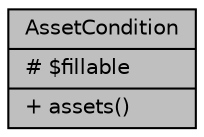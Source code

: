 digraph "AssetCondition"
{
 // LATEX_PDF_SIZE
  bgcolor="transparent";
  edge [fontname="Helvetica",fontsize="10",labelfontname="Helvetica",labelfontsize="10"];
  node [fontname="Helvetica",fontsize="10",shape=record];
  Node1 [label="{AssetCondition\n|# $fillable\l|+ assets()\l}",height=0.2,width=0.4,color="black", fillcolor="grey75", style="filled", fontcolor="black",tooltip="Datos de las condiciones fisicas de un bien."];
}
